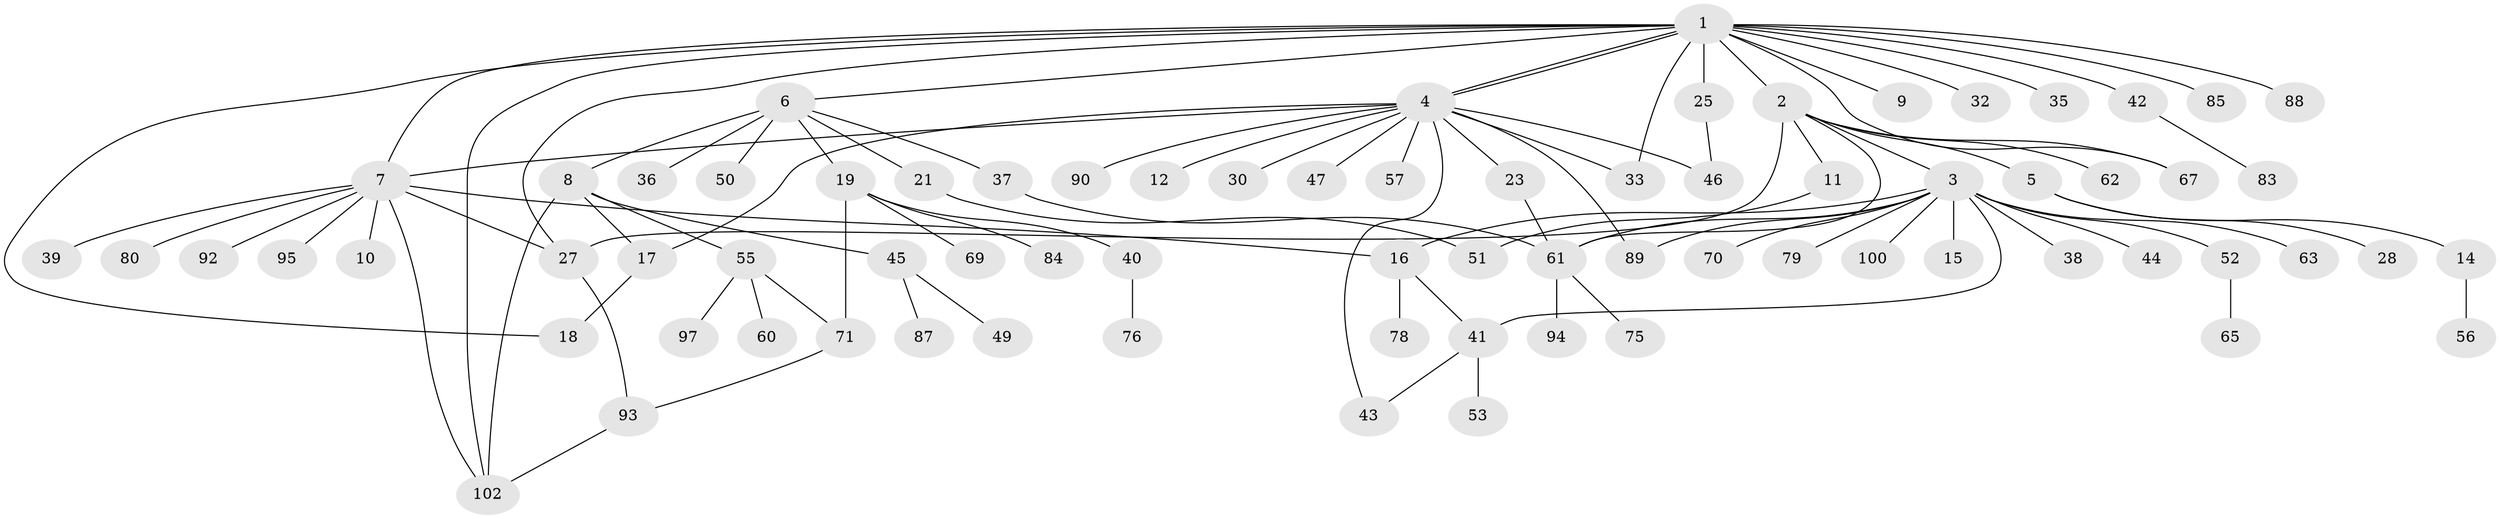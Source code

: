 // Generated by graph-tools (version 1.1) at 2025/51/02/27/25 19:51:57]
// undirected, 75 vertices, 96 edges
graph export_dot {
graph [start="1"]
  node [color=gray90,style=filled];
  1 [super="+13"];
  2 [super="+101"];
  3 [super="+20"];
  4 [super="+29"];
  5 [super="+66"];
  6 [super="+82"];
  7 [super="+26"];
  8 [super="+24"];
  9;
  10 [super="+59"];
  11 [super="+48"];
  12;
  14 [super="+22"];
  15;
  16 [super="+31"];
  17;
  18;
  19 [super="+68"];
  21 [super="+81"];
  23;
  25 [super="+34"];
  27;
  28;
  30;
  32;
  33;
  35;
  36;
  37 [super="+86"];
  38;
  39;
  40;
  41 [super="+58"];
  42 [super="+54"];
  43;
  44;
  45 [super="+64"];
  46;
  47 [super="+74"];
  49;
  50;
  51;
  52;
  53;
  55 [super="+73"];
  56;
  57 [super="+99"];
  60;
  61 [super="+72"];
  62;
  63;
  65;
  67;
  69;
  70 [super="+77"];
  71 [super="+91"];
  75;
  76;
  78;
  79 [super="+96"];
  80;
  83;
  84;
  85;
  87;
  88;
  89;
  90;
  92;
  93 [super="+98"];
  94;
  95;
  97;
  100;
  102;
  1 -- 2;
  1 -- 4;
  1 -- 4;
  1 -- 6;
  1 -- 9;
  1 -- 18;
  1 -- 25;
  1 -- 27;
  1 -- 32;
  1 -- 33;
  1 -- 35;
  1 -- 42;
  1 -- 85;
  1 -- 88;
  1 -- 102;
  1 -- 7;
  1 -- 67;
  2 -- 3;
  2 -- 5;
  2 -- 11;
  2 -- 27;
  2 -- 61;
  2 -- 62;
  2 -- 67;
  3 -- 15;
  3 -- 16;
  3 -- 38;
  3 -- 41;
  3 -- 44;
  3 -- 52;
  3 -- 61;
  3 -- 63;
  3 -- 70;
  3 -- 89;
  3 -- 100;
  3 -- 79;
  4 -- 7;
  4 -- 12;
  4 -- 17;
  4 -- 23;
  4 -- 30;
  4 -- 33;
  4 -- 43;
  4 -- 46;
  4 -- 47;
  4 -- 57;
  4 -- 89;
  4 -- 90;
  5 -- 14;
  5 -- 28;
  6 -- 8 [weight=2];
  6 -- 19;
  6 -- 21;
  6 -- 36;
  6 -- 37;
  6 -- 50;
  7 -- 10;
  7 -- 92;
  7 -- 102;
  7 -- 80;
  7 -- 39;
  7 -- 27;
  7 -- 95;
  7 -- 16;
  8 -- 17;
  8 -- 45;
  8 -- 102;
  8 -- 55;
  11 -- 51;
  14 -- 56;
  16 -- 41;
  16 -- 78;
  17 -- 18;
  19 -- 40;
  19 -- 69;
  19 -- 71;
  19 -- 84;
  21 -- 51;
  23 -- 61;
  25 -- 46;
  27 -- 93;
  37 -- 61;
  40 -- 76;
  41 -- 43;
  41 -- 53;
  42 -- 83;
  45 -- 49;
  45 -- 87;
  52 -- 65;
  55 -- 60;
  55 -- 71;
  55 -- 97;
  61 -- 75;
  61 -- 94;
  71 -- 93;
  93 -- 102;
}
